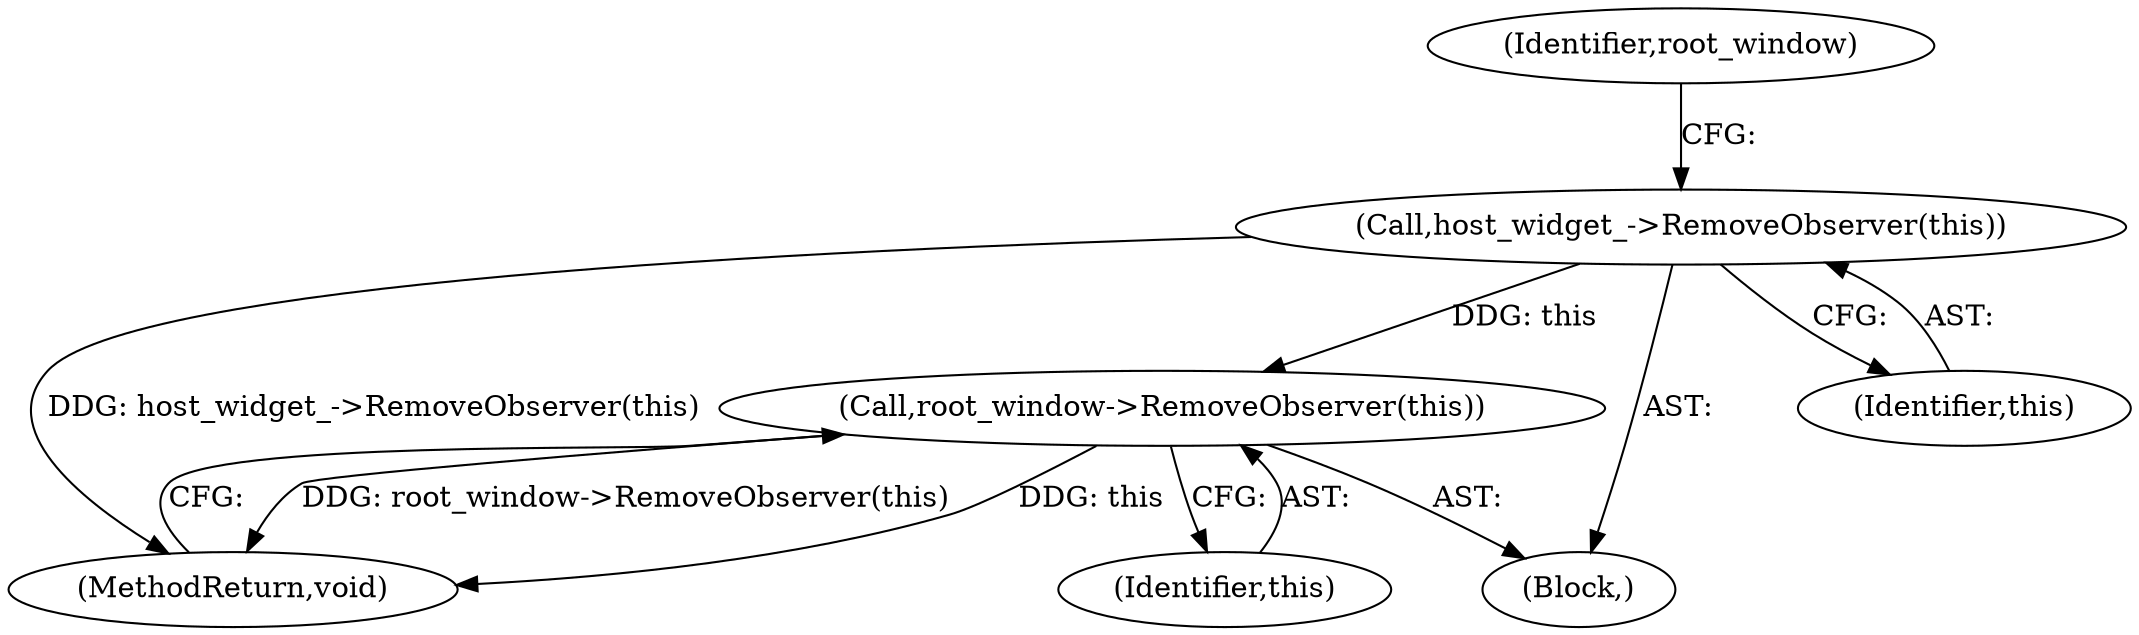 digraph "0_Chrome_62b8b6e168a12263aab6b88dbef0b900cc37309f_13@API" {
"1000112" [label="(Call,root_window->RemoveObserver(this))"];
"1000104" [label="(Call,host_widget_->RemoveObserver(this))"];
"1000114" [label="(MethodReturn,void)"];
"1000112" [label="(Call,root_window->RemoveObserver(this))"];
"1000101" [label="(Block,)"];
"1000113" [label="(Identifier,this)"];
"1000108" [label="(Identifier,root_window)"];
"1000105" [label="(Identifier,this)"];
"1000104" [label="(Call,host_widget_->RemoveObserver(this))"];
"1000112" -> "1000101"  [label="AST: "];
"1000112" -> "1000113"  [label="CFG: "];
"1000113" -> "1000112"  [label="AST: "];
"1000114" -> "1000112"  [label="CFG: "];
"1000112" -> "1000114"  [label="DDG: root_window->RemoveObserver(this)"];
"1000112" -> "1000114"  [label="DDG: this"];
"1000104" -> "1000112"  [label="DDG: this"];
"1000104" -> "1000101"  [label="AST: "];
"1000104" -> "1000105"  [label="CFG: "];
"1000105" -> "1000104"  [label="AST: "];
"1000108" -> "1000104"  [label="CFG: "];
"1000104" -> "1000114"  [label="DDG: host_widget_->RemoveObserver(this)"];
}

